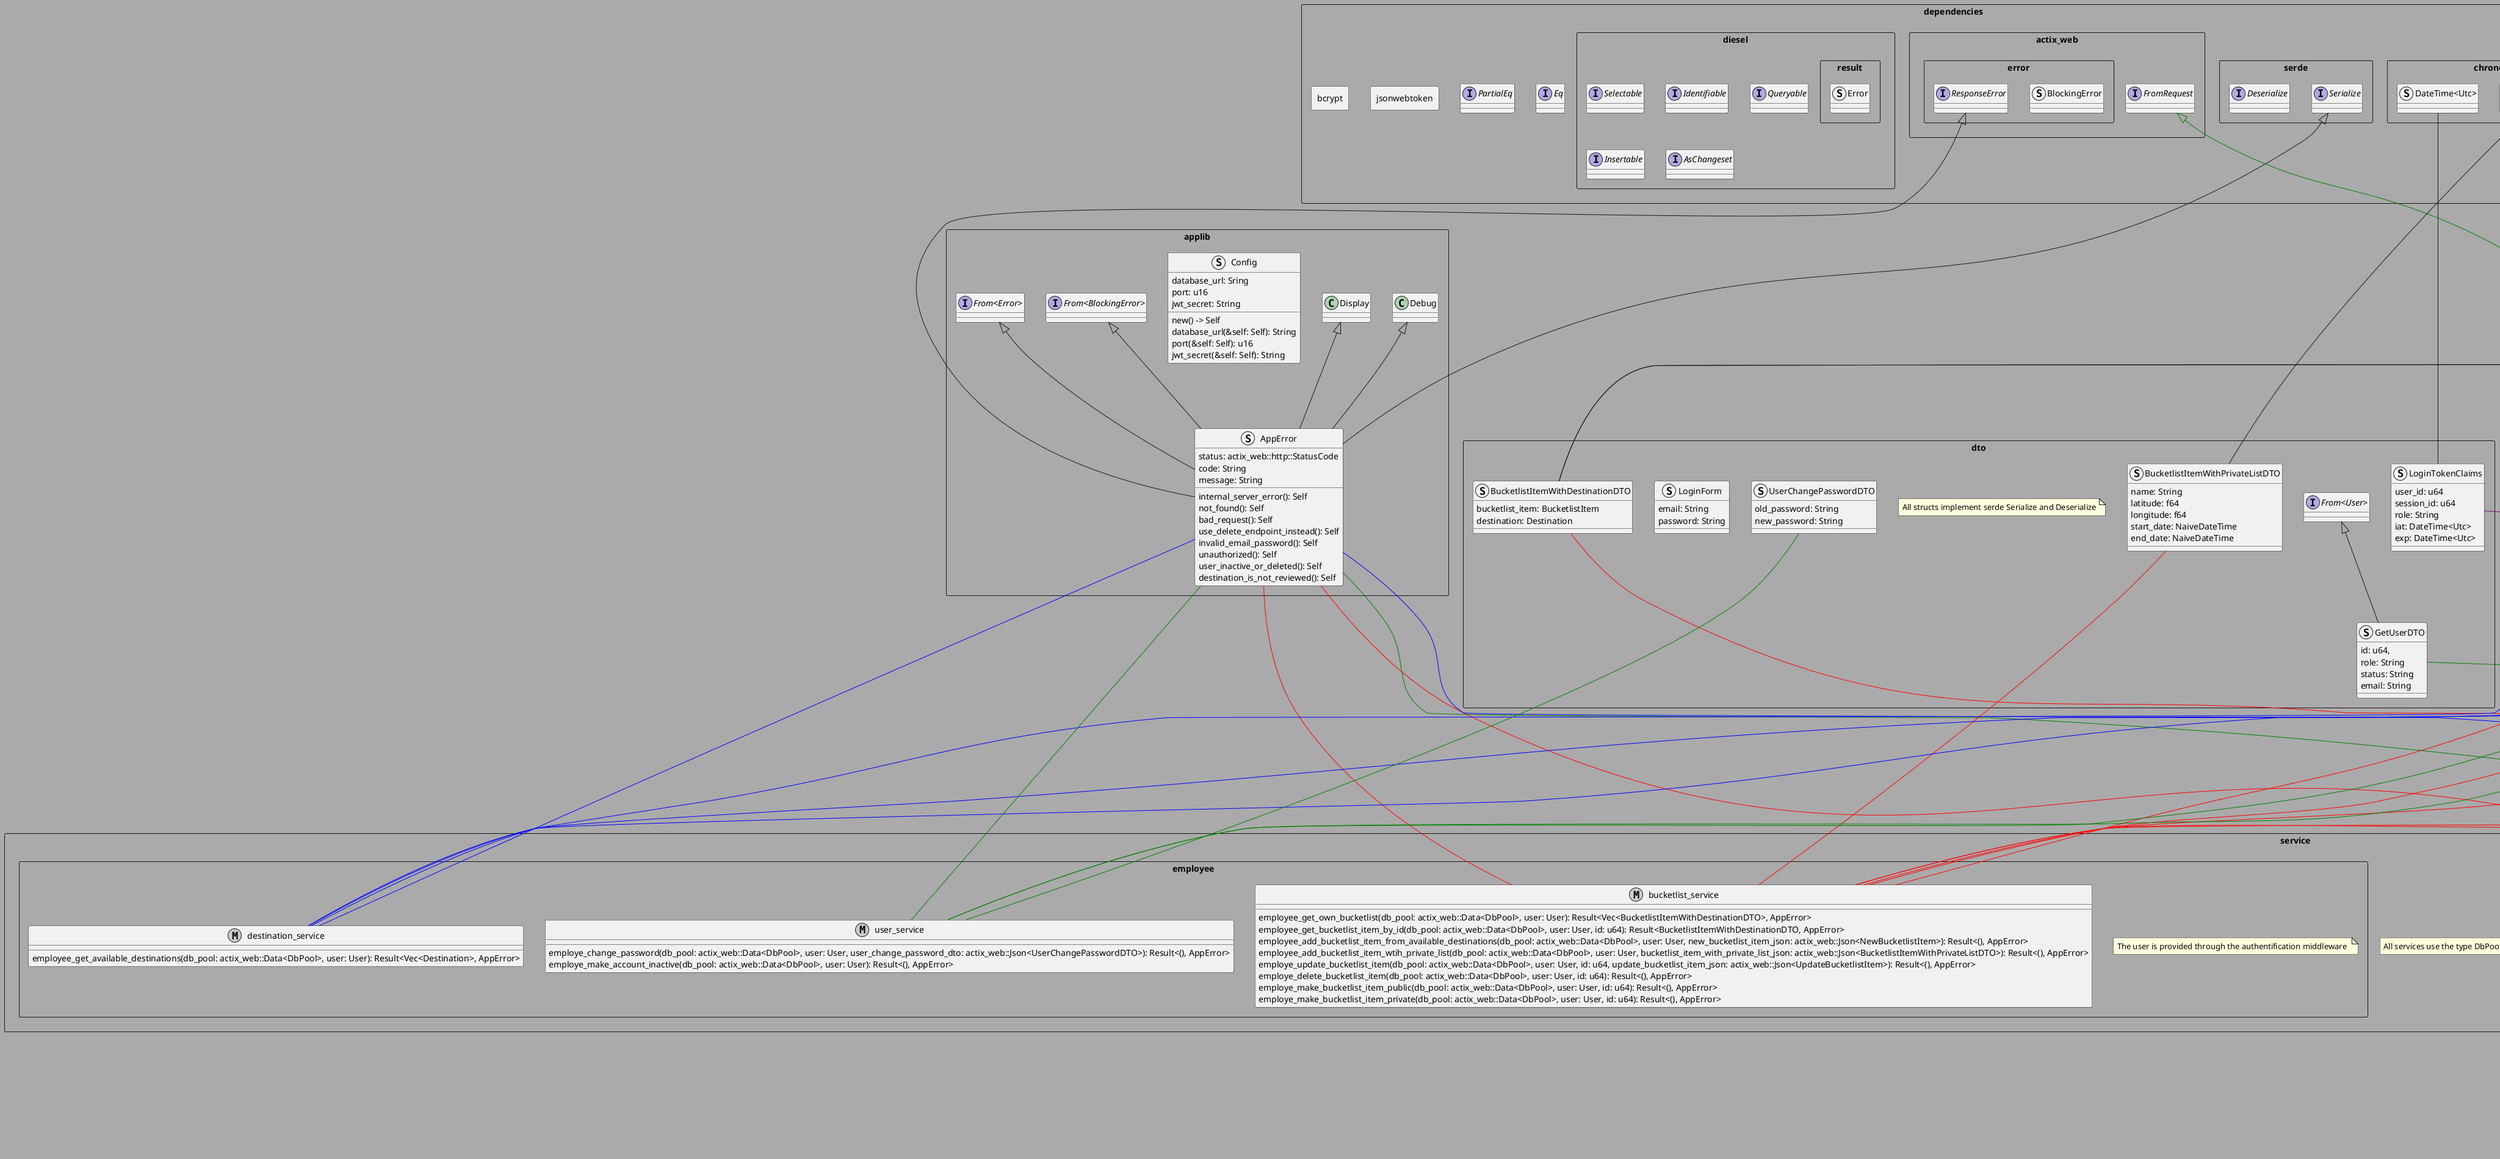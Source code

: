@startuml
skinparam backgroundColor #AAAAAA

rectangle "dependencies" {
  interface "Eq"
  interface "PartialEq"

  rectangle "jsonwebtoken" {
  }

  rectangle "serde" {
    interface "Serialize"
    interface "Deserialize"
  }

  rectangle "actix_web" {
    interface "FromRequest"
    rectangle "error" {
      struct BlockingError
      interface "ResponseError"
    }
  }

  rectangle "diesel" {
    rectangle "result" {
      struct "Error"
    }
    interface "Selectable"
    interface "Identifiable"
    interface "Queryable"
    interface "Insertable"
    interface "AsChangeset"
  }

  rectangle "chrono" {
    struct "NaiveDateTime"
    struct "DateTime<Utc>"
  }
  
  rectangle "bcrypt" {

  }

}

rectangle "applib" {
  interface "From<BlockingError>"
  interface "From<Error>"
  
  struct "Config" {
    database_url: Sring
    port: u16
    jwt_secret: String
    new() -> Self
    database_url(&self: Self): String
    port(&self: Self): u16
    jwt_secret(&self: Self): String
  }

  struct "AppError" {
    status: actix_web::http::StatusCode
    code: String
    message: String
    internal_server_error(): Self
    not_found(): Self
    bad_request(): Self
    use_delete_endpoint_instead(): Self
    invalid_email_password(): Self
    unauthorized(): Self
    user_inactive_or_deleted(): Self
    destination_is_not_reviewed(): Self
  }
  Serialize <|-- AppError
  Debug <|-- AppError
  Display <|-- AppError
  "From<BlockingError>" <|-- AppError
  "ResponseError" <|-- AppError
  "From<Error>" <|-- AppError
}

rectangle "db" {
  rectangle "model" {
    note "All structs implement serde Serilaize and Deserialize" as N1
    note "All structs starting with 'New' implement diesel Insertable" as N2
    note "All structs starting with 'Update' implement diesel AsChangeset" as N3
    note "All other structs implement diesel Identifiable, Queryable, Selectable" as N4
    note "All enums implement Eq, PartialEq, TryFrom<& str>, Into<& str>" as N5

    rectangle "bucketlist-item"{
      struct BucketlistItem {
        id: u64
        destination_id: u64
        owner_id: u64
        start_date: NaiveDateTime
        end_date: NaiveDateTime
        is_favorite: bool
      }
      struct NewBucketlistItem {
        destination_id: u64
        owner_id: u64
        start_date: NaiveDateTime
        end_date: NaiveDateTime
      }
      struct UpdateBucketlistItem {
        start_date: NaiveDateTime
        end_date: NaiveDateTime
      }

      "NaiveDateTime" ---[#red]- "BucketlistItem"
      "NaiveDateTime" ---[#red]- "NewBucketlistItem"
      "NaiveDateTime" ---[#red]- "UpdateBucketlistItem"
    }
    rectangle "destination" {
      struct Destination {
        id: u64
        owner_id: u64
        visiblity: u64
        is_reviewed: bool
        name: String
        latitude: f64
        longitude: f64
      }

      struct NewDestination {
        id: u64
        owner_id: u64
        visiblity: u64
        is_reviewed: bool
        name: String
        latitude: f64
        longitude: f64
      }
      struct UpdateDestination {
        owner_id: Option<u64>
        visiblity: Option<u64>
        is_reviewed: Option<bool>
        name: Option<String>
        latitude: Option<f64>
        longitude: Option<f64>
      }
      enum VisibilityEnum {
        Public
        Private
      }
    }
    
    rectangle "session" {
      struct Session {
        id: u64,
        user_id: u64,
        start_date: NaiveDateTime,
        end_date: NaiveDateTime
      }
      
      struct NewSession {
        user_id: u64,
        start_date: NaiveDateTime,
        end_date: NaiveDateTime
      }
      
      "NaiveDateTime" ---[#blue]- "Session"
      "NaiveDateTime" ---[#blue]- "NewSession"
    }

    rectangle "user" {
      struct User {
        id: u64
        role: String
        email: String
        password: String
        status: String
      }
      
      struct NewUser {
        role: String
        email: String
        password: String
      }
      
      struct UpdateUser {
        role: Option<String>
        email: Option<String>
        password: Option<String>
        status: Option<String> 
      }

      enum StatusEnum {
        Active
        Inactive
        Deleted
      }
      
      enum RoleEnum {
        Admin
        Employee
      }
    }
    "FromRequest" <|-[#green]- User
  }
  rectangle "predicates" {
    metaclass "destination" as predicates_destinations {
      available_for_user(user_id: u64): Box<dyn BoxableExpression<destinations::table, Db, SqlType = Bool>> 
    }
  }
  
  rectangle "type Db = Mysql" {
  
  }
  
  rectangle "type DbPool = r2d2::Pool<diesel::r2d2::ConnectionManager<MySqlConnection>>" {
  
  }
  
  rectangle "sql_function! last_inserted_id() -> sql_types::BigInt" {
  }

  rectangle "schema" {
    note "Autogenerated by Diesel" as N6
    struct "users" as schema_users
    struct "sessions" as schema_sessions
    struct "bucketlist_items" as schema_bucketlist_items
    struct "destinations" as schema_destinations
  }
}

rectangle "dto" {
  note "All structs implement serde Serialize and Deserialize" as N7
  
  struct BucketlistItemWithDestinationDTO {
    bucketlist_item: BucketlistItem
    destination: Destination
  }

  "BucketlistItem" ---d- "BucketlistItemWithDestinationDTO"
  "Destination" ---d- "BucketlistItemWithDestinationDTO"
  
  struct BucketlistItemWithPrivateListDTO {
    name: String
    latitude: f64
    longitude: f64
    start_date: NaiveDateTime
    end_date: NaiveDateTime
  }

  "NaiveDateTime" ----- "BucketlistItemWithPrivateListDTO"

  struct GetUserDTO {
    id: u64,
    role: String
    status: String
    email: String
  }

  interface "From<User>"

  "From<User>" <|-- "GetUserDTO"

  struct LoginForm {
    email: String
    password: String
  }

  struct LoginTokenClaims {
    user_id: u64
    session_id: u64
    role: String
    iat: DateTime<Utc>
    exp: DateTime<Utc>
  }

  "DateTime<Utc>" ----- "LoginTokenClaims"

  struct UserChangePasswordDTO {
    old_password: String
    new_password: String
  }
}

rectangle guard {
  metaclass "admin" as admin_guard {
    admin_guard(ctx: &actix_web::guard::GuardContext): bool
  }
  metaclass "employee" as employee_guard {
    employee_guard(ctx: &actix_web::guard::GuardContext): bool
  }

  "User" -[#yellow]d-- "admin"
  "RoleEnum" --[#yellow]d- "admin"
  "User" --[#yellow]d- "employee"
  "RoleEnum" --[#yellow]d- "employee"
}

rectangle middleware {
  metaclass "auth_middleware" {
    auth_middleware(req: actix_web::dev::ServiceRequest, credentials: actix_web_httpauth::extractors::bearer::BearerAuth): Result<ServieRequest, (actix_web::error::Error, ServiceRequest)>
  }

  "Session" --[#purple]- "auth_middleware"
  "User" --[#purple]- "auth_middleware"
  "schema_users" --[#purple]- "auth_middleware"
  "schema_sessions" --[#purple]- "auth_middleware"
  "LoginTokenClaims" --[#purple]- "auth_middleware"
}

rectangle "service" {
  note "All services use the type DbPool defined in db module" as N7
  rectangle "admin" {
    metaclass "bucketlist_service" as admin_bucketlist_service {
      admin_get_favorite_bucketlist_items(db_pool: actix_web::Data<DbPool>): Result<Vec<BucketlistItemWithDestinationDTO>, AppError>
    }

    "admin_bucketlist_service" ---[#red]u- schema_users
    "admin_bucketlist_service" ---[#red]u- schema_bucketlist_items
    "admin_bucketlist_service" ---[#red]u- schema_destinations
    "admin_bucketlist_service" ---[#red]u- BucketlistItemWithDestinationDTO
    "admin_bucketlist_service" ---[#red]u- AppError
    
    metaclass "destination_service" as admin_destination_service {
      admin_get_all_destinations(db_pool: actix_web::Data<DbPool>): Result<Vec<Destination>, AppError>
      admin_get_all_unreviewed_destinations(db_pool: actix_web::Data<DbPool>): Result<Vec<Destination>, AppError>
      admin_get_destination_by_id(db_pool: actix_web::Data<DbPool>, id: u64): Result<Destination, AppError>
      admin_create_destination(db_pool: actix_web::Data<DbPool>, destination: actix_web::Json<NewDestination>): Result<(), AppError>
      admin_update_destination(db_pool: actix_web::Data<DbPool>, destination: actix_web::Json<UpdateDestination>): Result<(), AppError>
      admin_delete_destination_by_id(db_pool: actix_web::Data<DbPool>, id: u64): Result<(), AppError>
    }
    
    "admin_destination_service" ---[#blue]u- schema_users
    "admin_destination_service" ---[#blue]u- schema_destinations
    "admin_destination_service" ---[#blue]u- AppError
    "admin_destination_service" ---[#blue]u- Destination
    "admin_destination_service" ---[#blue]u- NewDestination
    "admin_destination_service" ---[#blue]u- UpdateDestination
    
    metaclass "user_service" as admin_user_service {
      admin_get_all_users(db_pool: actix_web::Data<DbPool>): Result<Vec<GetUserDTO>, AppError>
      admin_get_user_by_id(db_pool: actix_web::Data<DbPool>, id: u64): Result<GetUserDTO, AppError>
      admin_create_user(db_pool: actix_web::Data<DbPool>, user: actix_web::Json<NewUser>): Result<(), AppError>
      admin_update_user(db_pool: actix_web::Data<DbPool>, user: actix_web::Json<UpdateUser>): Result<(), AppError>
      admin_delete_user_by_id(db_pool: actix_web::Data<DbPool>, id: u64): Result<(), AppError>
    }
    
    "admin_user_service" ---[#green]u- schema_users
    "admin_user_service" ---[#green]u- AppError
    "admin_user_service" ---[#green]u- User
    "admin_user_service" ---[#green]u- NewUser
    "admin_user_service" ---[#green]u- UpdateUser
    "admin_user_service" ---[#green]u- GetUserDTO

  }
  
  rectangle "employee" {
    note "The user is provided through the authentification middleware " as N8
    
    metaclass "bucketlist_service" as employee_bucketlist_service {
      employee_get_own_bucketlist(db_pool: actix_web::Data<DbPool>, user: User): Result<Vec<BucketlistItemWithDestinationDTO>, AppError>
      employee_get_bucketlist_item_by_id(db_pool: actix_web::Data<DbPool>, user: User, id: u64): Result<BucketlistItemWithDestinationDTO, AppError>
      employee_add_bucketlist_item_from_available_destinations(db_pool: actix_web::Data<DbPool>, user: User, new_bucketlist_item_json: actix_web::Json<NewBucketlistItem>): Result<(), AppError>
      employee_add_bucketlist_item_wtih_private_list(db_pool: actix_web::Data<DbPool>, user: User, bucketlist_item_with_private_list_json: actix_web::Json<BucketlistItemWithPrivateListDTO>): Result<(), AppError>
      employe_update_bucketlist_item(db_pool: actix_web::Data<DbPool>, user: User, id: u64, update_bucketlist_item_json: actix_web::Json<UpdateBucketlistItem>): Result<(), AppError>
      employe_delete_bucketlist_item(db_pool: actix_web::Data<DbPool>, user: User, id: u64): Result<(), AppError>
      employe_make_bucketlist_item_public(db_pool: actix_web::Data<DbPool>, user: User, id: u64): Result<(), AppError>
      employe_make_bucketlist_item_private(db_pool: actix_web::Data<DbPool>, user: User, id: u64): Result<(), AppError>
    }

    "employee_bucketlist_service" ----[#red]u- schema_destinations
    "employee_bucketlist_service" ----[#red]u- schema_bucketlist_items
    "employee_bucketlist_service" ----[#red]u- AppError
    "employee_bucketlist_service" ----[#red]u- NewBucketlistItem
    "employee_bucketlist_service" ----[#red]u- UpdateBucketlistItem
    "employee_bucketlist_service" ----[#red]u- BucketlistItemWithPrivateListDTO
    "employee_bucketlist_service" ----[#red]u- predicates_destinations

    metaclass "destination_service" as employee_destination_service {
      employee_get_available_destinations(db_pool: actix_web::Data<DbPool>, user: User): Result<Vec<Destination>, AppError>
    }

    "employee_destination_service" ----[#blue]u- schema_users
    "employee_destination_service" ----[#blue]u- schema_destinations
    "employee_destination_service" ----[#blue]u- AppError
    "employee_destination_service" ----[#blue]u- predicates_destinations

    metaclass "user_service" as employee_user_service {
      employe_change_password(db_pool: actix_web::Data<DbPool>, user: User, user_change_password_dto: actix_web::Json<UserChangePasswordDTO>): Result<(), AppError>
      employe_make_account_inactive(db_pool: actix_web::Data<DbPool>, user: User): Result<(), AppError>
    }
    
    "employee_user_service" ----[#green]u- schema_users
    "employee_user_service" ----[#green]u- AppError
    "employee_user_service" ----[#green]u- User
    "employee_user_service" ----[#green]u- UserChangePasswordDTO
  }

  metaclass "login_service" {
    login(db_pool: actix_web::Data<DbPool>, login: LoginForm): Result<Session, AppError>
  }
  "login_service" ----[#pink]u- User
  "login_service" ----[#pink]u- Session
  "login_service" ----[#pink]u- schema_users
  "login_service" ----[#pink]u- schema_sessions
}

rectangle "routes" {
  note "All routes have a corresponding method in services. They all return Result<actix_web::HttpResponse, AppError>" as N9
}

"routes" -----u[#pink]- admin_guard
"routes" -----u[#pink]- employee_guard
"routes" -----u[#pink]- auth_middleware

@enduml
